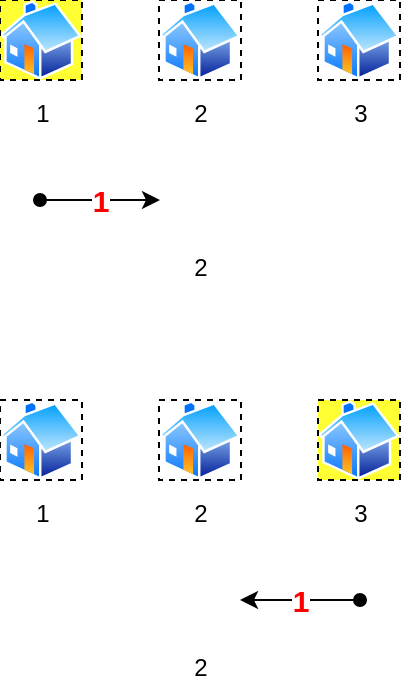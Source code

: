 <mxfile version="10.9.5" type="device"><diagram id="M8bqDff0i5hI6_5S9EmN" name="example 1"><mxGraphModel dx="1086" dy="808" grid="1" gridSize="10" guides="1" tooltips="1" connect="1" arrows="1" fold="1" page="1" pageScale="1" pageWidth="827" pageHeight="1169" math="0" shadow="0"><root><mxCell id="0"/><mxCell id="1" parent="0"/><mxCell id="6trm7KBw_FMTnjv_gxAe-1" value="1" style="aspect=fixed;perimeter=ellipsePerimeter;html=1;align=center;shadow=0;dashed=1;spacingTop=3;image;image=img/lib/active_directory/home.svg;imageBackground=#FFFF33;verticalAlign=top;labelBorderColor=none;imageBorder=#000000;" parent="1" vertex="1"><mxGeometry x="120" y="80" width="41" height="40" as="geometry"/></mxCell><mxCell id="6trm7KBw_FMTnjv_gxAe-2" value="2" style="shape=image;html=1;verticalAlign=top;verticalLabelPosition=bottom;labelBackgroundColor=#ffffff;imageAspect=0;aspect=fixed;image=https://cdn4.iconfinder.com/data/icons/pokemon-go/512/Pokemon_Go-19-128.png" parent="1" vertex="1"><mxGeometry x="200" y="160" width="40" height="40" as="geometry"/></mxCell><mxCell id="6trm7KBw_FMTnjv_gxAe-3" value="2" style="aspect=fixed;perimeter=ellipsePerimeter;html=1;align=center;shadow=0;dashed=1;spacingTop=3;image;image=img/lib/active_directory/home.svg;imageBackground=#FFFFFF;imageBorder=#000000;" parent="1" vertex="1"><mxGeometry x="199.5" y="80" width="41" height="40" as="geometry"/></mxCell><mxCell id="6trm7KBw_FMTnjv_gxAe-4" value="3" style="aspect=fixed;perimeter=ellipsePerimeter;html=1;align=center;shadow=0;dashed=1;spacingTop=3;image;image=img/lib/active_directory/home.svg;imageBorder=#000000;imageBackground=#ffffff;" parent="1" vertex="1"><mxGeometry x="279" y="80" width="41" height="40" as="geometry"/></mxCell><mxCell id="6trm7KBw_FMTnjv_gxAe-9" value="1" style="aspect=fixed;perimeter=ellipsePerimeter;html=1;align=center;shadow=0;dashed=1;spacingTop=3;image;image=img/lib/active_directory/home.svg;imageBorder=#000000;imageBackground=#ffffff;" parent="1" vertex="1"><mxGeometry x="120" y="280" width="41" height="40" as="geometry"/></mxCell><mxCell id="6trm7KBw_FMTnjv_gxAe-10" value="2" style="shape=image;html=1;verticalAlign=top;verticalLabelPosition=bottom;labelBackgroundColor=#ffffff;imageAspect=0;aspect=fixed;image=https://cdn4.iconfinder.com/data/icons/pokemon-go/512/Pokemon_Go-19-128.png" parent="1" vertex="1"><mxGeometry x="200" y="360" width="40" height="40" as="geometry"/></mxCell><mxCell id="6trm7KBw_FMTnjv_gxAe-11" value="2" style="aspect=fixed;perimeter=ellipsePerimeter;html=1;align=center;shadow=0;dashed=1;spacingTop=3;image;image=img/lib/active_directory/home.svg;imageBorder=#000000;imageBackground=#ffffff;" parent="1" vertex="1"><mxGeometry x="199.5" y="280" width="41" height="40" as="geometry"/></mxCell><mxCell id="6trm7KBw_FMTnjv_gxAe-12" value="3" style="aspect=fixed;perimeter=ellipsePerimeter;html=1;align=center;shadow=0;dashed=1;spacingTop=3;image;image=img/lib/active_directory/home.svg;imageBorder=#000000;imageBackground=#FFFF33;" parent="1" vertex="1"><mxGeometry x="279" y="280" width="41" height="40" as="geometry"/></mxCell><mxCell id="6trm7KBw_FMTnjv_gxAe-13" value="1" style="endArrow=classic;html=1;entryX=0;entryY=0.5;entryDx=0;entryDy=0;fontSize=15;fontStyle=1;fontColor=#FF0000;startArrow=oval;startFill=1;" parent="1" target="6trm7KBw_FMTnjv_gxAe-2" edge="1"><mxGeometry width="50" height="50" relative="1" as="geometry"><mxPoint x="140" y="180" as="sourcePoint"/><mxPoint x="170" y="175" as="targetPoint"/></mxGeometry></mxCell><mxCell id="6trm7KBw_FMTnjv_gxAe-16" value="1" style="endArrow=classic;html=1;entryX=1;entryY=0.5;entryDx=0;entryDy=0;fontColor=#FF0000;fontStyle=1;fontSize=15;startArrow=oval;startFill=1;" parent="1" target="6trm7KBw_FMTnjv_gxAe-10" edge="1"><mxGeometry width="50" height="50" relative="1" as="geometry"><mxPoint x="300" y="380" as="sourcePoint"/><mxPoint x="210" y="-10" as="targetPoint"/></mxGeometry></mxCell></root></mxGraphModel></diagram><diagram id="bNyGaGiw-zdOgBPGRdCs" name="example 2"><mxGraphModel dx="1086" dy="808" grid="1" gridSize="10" guides="1" tooltips="1" connect="1" arrows="1" fold="1" page="1" pageScale="1" pageWidth="827" pageHeight="1169" math="0" shadow="0"><root><mxCell id="8fdgbK64caJbgPFY71nR-0"/><mxCell id="8fdgbK64caJbgPFY71nR-1" parent="8fdgbK64caJbgPFY71nR-0"/><mxCell id="5K01GMn2qnCL4mrp8UjA-0" value="2" style="aspect=fixed;perimeter=ellipsePerimeter;html=1;align=center;shadow=0;dashed=1;spacingTop=3;image;image=img/lib/active_directory/home.svg;imageBackground=#FFFF33;verticalAlign=top;labelBorderColor=none;imageBorder=#000000;" parent="8fdgbK64caJbgPFY71nR-1" vertex="1"><mxGeometry x="199" y="80" width="41" height="40" as="geometry"/></mxCell><mxCell id="5K01GMn2qnCL4mrp8UjA-1" value="1" style="shape=image;html=1;verticalAlign=top;verticalLabelPosition=bottom;labelBackgroundColor=#ffffff;imageAspect=0;aspect=fixed;image=https://cdn4.iconfinder.com/data/icons/pokemon-go/512/Pokemon_Go-19-128.png" parent="8fdgbK64caJbgPFY71nR-1" vertex="1"><mxGeometry x="120" y="160" width="40" height="40" as="geometry"/></mxCell><mxCell id="5K01GMn2qnCL4mrp8UjA-2" value="1" style="aspect=fixed;perimeter=ellipsePerimeter;html=1;align=center;shadow=0;dashed=1;spacingTop=3;image;image=img/lib/active_directory/home.svg;imageBackground=#FFFFFF;imageBorder=#000000;" parent="8fdgbK64caJbgPFY71nR-1" vertex="1"><mxGeometry x="120" y="80" width="41" height="40" as="geometry"/></mxCell><mxCell id="5K01GMn2qnCL4mrp8UjA-3" value="3" style="aspect=fixed;perimeter=ellipsePerimeter;html=1;align=center;shadow=0;dashed=1;spacingTop=3;image;image=img/lib/active_directory/home.svg;imageBorder=#000000;imageBackground=#ffffff;" parent="8fdgbK64caJbgPFY71nR-1" vertex="1"><mxGeometry x="279" y="80" width="41" height="40" as="geometry"/></mxCell><mxCell id="5K01GMn2qnCL4mrp8UjA-4" value="1" style="aspect=fixed;perimeter=ellipsePerimeter;html=1;align=center;shadow=0;dashed=1;spacingTop=3;image;image=img/lib/active_directory/home.svg;imageBorder=#000000;imageBackground=#ffffff;" parent="8fdgbK64caJbgPFY71nR-1" vertex="1"><mxGeometry x="120" y="280" width="41" height="40" as="geometry"/></mxCell><mxCell id="5K01GMn2qnCL4mrp8UjA-6" value="2" style="aspect=fixed;perimeter=ellipsePerimeter;html=1;align=center;shadow=0;dashed=1;spacingTop=3;image;image=img/lib/active_directory/home.svg;imageBorder=#000000;imageBackground=#ffffff;" parent="8fdgbK64caJbgPFY71nR-1" vertex="1"><mxGeometry x="199.5" y="280" width="41" height="40" as="geometry"/></mxCell><mxCell id="5K01GMn2qnCL4mrp8UjA-7" value="3" style="aspect=fixed;perimeter=ellipsePerimeter;html=1;align=center;shadow=0;dashed=1;spacingTop=3;image;image=img/lib/active_directory/home.svg;imageBorder=#000000;imageBackground=#FFFF33;" parent="8fdgbK64caJbgPFY71nR-1" vertex="1"><mxGeometry x="279" y="280" width="41" height="40" as="geometry"/></mxCell><mxCell id="5K01GMn2qnCL4mrp8UjA-8" value="1" style="endArrow=classic;html=1;entryX=1;entryY=0.5;entryDx=0;entryDy=0;fontSize=15;fontStyle=1;fontColor=#FF0000;" parent="8fdgbK64caJbgPFY71nR-1" target="5K01GMn2qnCL4mrp8UjA-1" edge="1"><mxGeometry width="50" height="50" relative="1" as="geometry"><mxPoint x="220" y="180" as="sourcePoint"/><mxPoint x="259.5" y="179.5" as="targetPoint"/></mxGeometry></mxCell><mxCell id="5K01GMn2qnCL4mrp8UjA-10" value="4" style="aspect=fixed;perimeter=ellipsePerimeter;html=1;align=center;shadow=0;dashed=1;spacingTop=3;image;image=img/lib/active_directory/home.svg;imageBorder=#000000;imageBackground=#ffffff;" parent="8fdgbK64caJbgPFY71nR-1" vertex="1"><mxGeometry x="358.5" y="80" width="41" height="40" as="geometry"/></mxCell><mxCell id="5K01GMn2qnCL4mrp8UjA-11" value="2" style="endArrow=classic;html=1;fontSize=15;fontStyle=1;fontColor=#FF0000;entryX=0;entryY=0.5;entryDx=0;entryDy=0;startArrow=oval;startFill=1;" parent="8fdgbK64caJbgPFY71nR-1" target="5K01GMn2qnCL4mrp8UjA-12" edge="1"><mxGeometry width="50" height="50" relative="1" as="geometry"><mxPoint x="220" y="180" as="sourcePoint"/><mxPoint x="320" y="180" as="targetPoint"/></mxGeometry></mxCell><mxCell id="5K01GMn2qnCL4mrp8UjA-12" value="4" style="shape=image;html=1;verticalAlign=top;verticalLabelPosition=bottom;labelBackgroundColor=#ffffff;imageAspect=0;aspect=fixed;image=https://cdn4.iconfinder.com/data/icons/pokemon-go/512/Pokemon_Go-19-128.png" parent="8fdgbK64caJbgPFY71nR-1" vertex="1"><mxGeometry x="358.5" y="160" width="40" height="40" as="geometry"/></mxCell><mxCell id="5K01GMn2qnCL4mrp8UjA-13" value="4" style="aspect=fixed;perimeter=ellipsePerimeter;html=1;align=center;shadow=0;dashed=1;spacingTop=3;image;image=img/lib/active_directory/home.svg;imageBorder=#000000;imageBackground=#ffffff;" parent="8fdgbK64caJbgPFY71nR-1" vertex="1"><mxGeometry x="358.5" y="280" width="41" height="40" as="geometry"/></mxCell><mxCell id="5K01GMn2qnCL4mrp8UjA-14" value="1" style="shape=image;html=1;verticalAlign=top;verticalLabelPosition=bottom;labelBackgroundColor=#ffffff;imageAspect=0;aspect=fixed;image=https://cdn4.iconfinder.com/data/icons/pokemon-go/512/Pokemon_Go-19-128.png" parent="8fdgbK64caJbgPFY71nR-1" vertex="1"><mxGeometry x="120" y="360" width="40" height="40" as="geometry"/></mxCell><mxCell id="5K01GMn2qnCL4mrp8UjA-15" value="2" style="endArrow=classic;html=1;entryX=1;entryY=0.5;entryDx=0;entryDy=0;fontSize=15;fontStyle=1;fontColor=#FF0000;" parent="8fdgbK64caJbgPFY71nR-1" target="5K01GMn2qnCL4mrp8UjA-14" edge="1"><mxGeometry width="50" height="50" relative="1" as="geometry"><mxPoint x="300" y="380" as="sourcePoint"/><mxPoint x="259.5" y="379.5" as="targetPoint"/></mxGeometry></mxCell><mxCell id="5K01GMn2qnCL4mrp8UjA-16" value="1" style="endArrow=classic;html=1;fontSize=15;fontStyle=1;fontColor=#FF0000;entryX=0;entryY=0.5;entryDx=0;entryDy=0;startArrow=oval;startFill=1;" parent="8fdgbK64caJbgPFY71nR-1" target="5K01GMn2qnCL4mrp8UjA-17" edge="1"><mxGeometry width="50" height="50" relative="1" as="geometry"><mxPoint x="300" y="380" as="sourcePoint"/><mxPoint x="320" y="380" as="targetPoint"/></mxGeometry></mxCell><mxCell id="5K01GMn2qnCL4mrp8UjA-17" value="4" style="shape=image;html=1;verticalAlign=top;verticalLabelPosition=bottom;labelBackgroundColor=#ffffff;imageAspect=0;aspect=fixed;image=https://cdn4.iconfinder.com/data/icons/pokemon-go/512/Pokemon_Go-19-128.png" parent="8fdgbK64caJbgPFY71nR-1" vertex="1"><mxGeometry x="358.5" y="360" width="40" height="40" as="geometry"/></mxCell></root></mxGraphModel></diagram><diagram id="YtBrF6LdC2suYBsgYw1P" name="example 3"><mxGraphModel dx="1086" dy="808" grid="1" gridSize="10" guides="1" tooltips="1" connect="1" arrows="1" fold="1" page="1" pageScale="1" pageWidth="827" pageHeight="1169" math="0" shadow="0"><root><mxCell id="ANHnZvcOxzg-aFO2nPV7-0"/><mxCell id="ANHnZvcOxzg-aFO2nPV7-1" parent="ANHnZvcOxzg-aFO2nPV7-0"/><mxCell id="qOUoxgZpJVEewFz3VI-T-1" value="2" style="shape=image;html=1;verticalAlign=top;verticalLabelPosition=bottom;labelBackgroundColor=#ffffff;imageAspect=0;aspect=fixed;image=https://cdn4.iconfinder.com/data/icons/pokemon-go/512/Pokemon_Go-19-128.png" parent="ANHnZvcOxzg-aFO2nPV7-1" vertex="1"><mxGeometry x="200" y="160" width="40" height="40" as="geometry"/></mxCell><mxCell id="qOUoxgZpJVEewFz3VI-T-2" value="1" style="aspect=fixed;perimeter=ellipsePerimeter;html=1;align=center;shadow=0;dashed=1;spacingTop=3;image;image=img/lib/active_directory/home.svg;imageBackground=#FFFF33;imageBorder=#000000;" parent="ANHnZvcOxzg-aFO2nPV7-1" vertex="1"><mxGeometry x="120" y="80" width="41" height="40" as="geometry"/></mxCell><mxCell id="qOUoxgZpJVEewFz3VI-T-4" value="1" style="aspect=fixed;perimeter=ellipsePerimeter;html=1;align=center;shadow=0;dashed=1;spacingTop=3;image;image=img/lib/active_directory/home.svg;imageBorder=#000000;imageBackground=#ffffff;" parent="ANHnZvcOxzg-aFO2nPV7-1" vertex="1"><mxGeometry x="120" y="280" width="41" height="40" as="geometry"/></mxCell><mxCell id="qOUoxgZpJVEewFz3VI-T-7" value="3" style="endArrow=classic;html=1;entryX=1;entryY=0.5;entryDx=0;entryDy=0;fontSize=15;fontStyle=1;fontColor=#FF0000;startArrow=oval;startFill=1;" parent="ANHnZvcOxzg-aFO2nPV7-1" target="qOUoxgZpJVEewFz3VI-T-19" edge="1"><mxGeometry width="50" height="50" relative="1" as="geometry"><mxPoint x="460" y="380" as="sourcePoint"/><mxPoint x="398.5" y="379.5" as="targetPoint"/></mxGeometry></mxCell><mxCell id="qOUoxgZpJVEewFz3VI-T-9" value="1" style="endArrow=classic;html=1;fontSize=15;fontStyle=1;fontColor=#FF0000;startArrow=oval;startFill=1;entryX=0;entryY=0.5;entryDx=0;entryDy=0;" parent="ANHnZvcOxzg-aFO2nPV7-1" target="qOUoxgZpJVEewFz3VI-T-1" edge="1"><mxGeometry width="50" height="50" relative="1" as="geometry"><mxPoint x="140" y="180" as="sourcePoint"/><mxPoint x="190" y="230" as="targetPoint"/></mxGeometry></mxCell><mxCell id="qOUoxgZpJVEewFz3VI-T-16" value="5" style="aspect=fixed;perimeter=ellipsePerimeter;html=1;align=center;shadow=0;dashed=1;spacingTop=3;image;image=img/lib/active_directory/home.svg;imageBorder=#000000;imageBackground=#ffffff;" parent="ANHnZvcOxzg-aFO2nPV7-1" vertex="1"><mxGeometry x="438" y="80" width="41" height="40" as="geometry"/></mxCell><mxCell id="qOUoxgZpJVEewFz3VI-T-17" value="5" style="aspect=fixed;perimeter=ellipsePerimeter;html=1;align=center;shadow=0;dashed=1;spacingTop=3;image;image=img/lib/active_directory/home.svg;imageBorder=#000000;imageBackground=#FFFF33;" parent="ANHnZvcOxzg-aFO2nPV7-1" vertex="1"><mxGeometry x="438" y="280" width="41" height="40" as="geometry"/></mxCell><mxCell id="qOUoxgZpJVEewFz3VI-T-19" value="2" style="shape=image;html=1;verticalAlign=top;verticalLabelPosition=bottom;labelBackgroundColor=#ffffff;imageAspect=0;aspect=fixed;image=https://cdn4.iconfinder.com/data/icons/pokemon-go/512/Pokemon_Go-19-128.png" parent="ANHnZvcOxzg-aFO2nPV7-1" vertex="1"><mxGeometry x="200" y="360" width="40" height="40" as="geometry"/></mxCell><mxCell id="qOUoxgZpJVEewFz3VI-T-21" value="" style="whiteSpace=wrap;html=1;aspect=fixed;dashed=1;fontSize=15;fontColor=#FF0000;" parent="ANHnZvcOxzg-aFO2nPV7-1" vertex="1"><mxGeometry x="200" y="80" width="40" height="40" as="geometry"/></mxCell><mxCell id="qOUoxgZpJVEewFz3VI-T-22" value="" style="whiteSpace=wrap;html=1;aspect=fixed;dashed=1;fontSize=15;fontColor=#FF0000;" parent="ANHnZvcOxzg-aFO2nPV7-1" vertex="1"><mxGeometry x="280" y="80" width="40" height="40" as="geometry"/></mxCell><mxCell id="qOUoxgZpJVEewFz3VI-T-23" value="" style="whiteSpace=wrap;html=1;aspect=fixed;dashed=1;fontSize=15;fontColor=#FF0000;" parent="ANHnZvcOxzg-aFO2nPV7-1" vertex="1"><mxGeometry x="359" y="80" width="40" height="40" as="geometry"/></mxCell><mxCell id="qOUoxgZpJVEewFz3VI-T-24" value="" style="whiteSpace=wrap;html=1;aspect=fixed;dashed=1;fontSize=15;fontColor=#FF0000;" parent="ANHnZvcOxzg-aFO2nPV7-1" vertex="1"><mxGeometry x="200" y="280" width="40" height="40" as="geometry"/></mxCell><mxCell id="qOUoxgZpJVEewFz3VI-T-25" value="" style="whiteSpace=wrap;html=1;aspect=fixed;dashed=1;fontSize=15;fontColor=#FF0000;" parent="ANHnZvcOxzg-aFO2nPV7-1" vertex="1"><mxGeometry x="280" y="280" width="40" height="40" as="geometry"/></mxCell><mxCell id="qOUoxgZpJVEewFz3VI-T-26" value="" style="whiteSpace=wrap;html=1;aspect=fixed;dashed=1;fontSize=15;fontColor=#FF0000;" parent="ANHnZvcOxzg-aFO2nPV7-1" vertex="1"><mxGeometry x="359" y="280" width="40" height="40" as="geometry"/></mxCell></root></mxGraphModel></diagram><diagram id="y5qqXHGlHcPEJ1wzA-4d" name="example 4"><mxGraphModel dx="1086" dy="808" grid="1" gridSize="10" guides="1" tooltips="1" connect="1" arrows="1" fold="1" page="1" pageScale="1" pageWidth="827" pageHeight="1169" math="0" shadow="0"><root><mxCell id="hW2LQ57PUHw5uaB73Xst-0"/><mxCell id="hW2LQ57PUHw5uaB73Xst-1" parent="hW2LQ57PUHw5uaB73Xst-0"/><mxCell id="XZ7fhwaSos_8pWPjYI3r-1" value="1" style="shape=image;html=1;verticalAlign=top;verticalLabelPosition=bottom;labelBackgroundColor=#ffffff;imageAspect=0;aspect=fixed;image=https://cdn4.iconfinder.com/data/icons/pokemon-go/512/Pokemon_Go-19-128.png" vertex="1" parent="hW2LQ57PUHw5uaB73Xst-1"><mxGeometry x="120" y="160" width="40" height="40" as="geometry"/></mxCell><mxCell id="XZ7fhwaSos_8pWPjYI3r-2" value="1" style="aspect=fixed;perimeter=ellipsePerimeter;html=1;align=center;shadow=0;dashed=1;spacingTop=3;image;image=img/lib/active_directory/home.svg;imageBackground=#FFFFFF;imageBorder=#000000;" vertex="1" parent="hW2LQ57PUHw5uaB73Xst-1"><mxGeometry x="120" y="80" width="41" height="40" as="geometry"/></mxCell><mxCell id="XZ7fhwaSos_8pWPjYI3r-16" value="2" style="shape=image;html=1;verticalAlign=top;verticalLabelPosition=bottom;labelBackgroundColor=#ffffff;imageAspect=0;aspect=fixed;image=https://cdn4.iconfinder.com/data/icons/pokemon-go/512/Pokemon_Go-19-128.png" vertex="1" parent="hW2LQ57PUHw5uaB73Xst-1"><mxGeometry x="200" y="160" width="40" height="40" as="geometry"/></mxCell><mxCell id="XZ7fhwaSos_8pWPjYI3r-17" value="3" style="shape=image;html=1;verticalAlign=top;verticalLabelPosition=bottom;labelBackgroundColor=#ffffff;imageAspect=0;aspect=fixed;image=https://cdn4.iconfinder.com/data/icons/pokemon-go/512/Pokemon_Go-19-128.png" vertex="1" parent="hW2LQ57PUHw5uaB73Xst-1"><mxGeometry x="280" y="160" width="40" height="40" as="geometry"/></mxCell><mxCell id="XZ7fhwaSos_8pWPjYI3r-18" value="4" style="shape=image;html=1;verticalAlign=top;verticalLabelPosition=bottom;labelBackgroundColor=#ffffff;imageAspect=0;aspect=fixed;image=https://cdn4.iconfinder.com/data/icons/pokemon-go/512/Pokemon_Go-19-128.png" vertex="1" parent="hW2LQ57PUHw5uaB73Xst-1"><mxGeometry x="360" y="160" width="40" height="40" as="geometry"/></mxCell></root></mxGraphModel></diagram></mxfile>